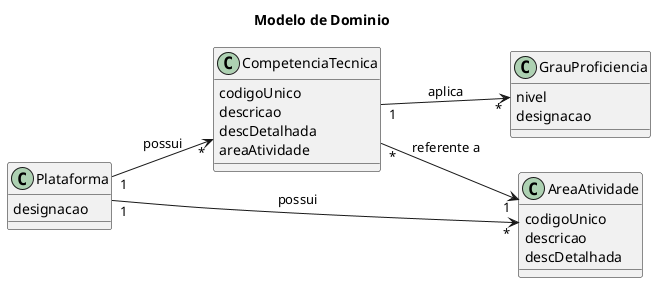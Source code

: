 @startuml
title Modelo de Dominio
left to right direction


class Plataforma {
    designacao
    
}



class CompetenciaTecnica { 
    codigoUnico
    descricao
    descDetalhada
    areaAtividade
}

class GrauProficiencia {
    nivel
    designacao
}

class AreaAtividade{
    codigoUnico
    descricao
    descDetalhada
}


Plataforma "1" --> "*" CompetenciaTecnica: possui
Plataforma "1" --> "*" AreaAtividade: possui

CompetenciaTecnica "*" --> "1" AreaAtividade: referente a
CompetenciaTecnica "1" --> "*" GrauProficiencia: aplica

@enduml